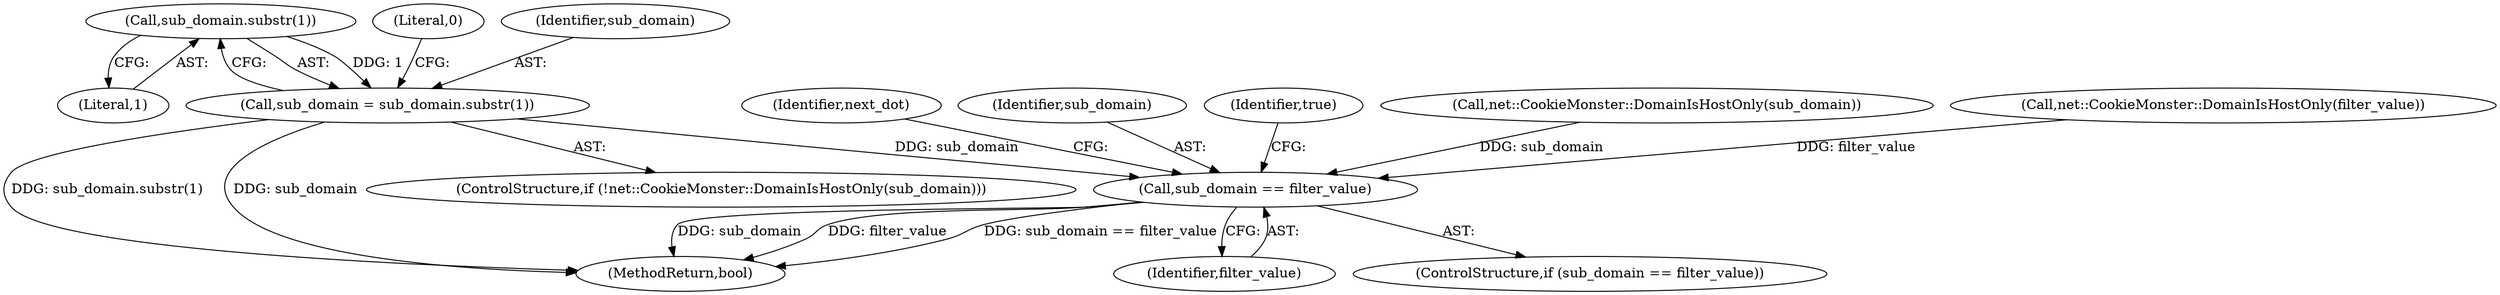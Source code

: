 digraph "0_Chrome_b7e899141194fa27d55a990e38ae8bdcc5183a90_9@API" {
"1000133" [label="(Call,sub_domain.substr(1))"];
"1000131" [label="(Call,sub_domain = sub_domain.substr(1))"];
"1000144" [label="(Call,sub_domain == filter_value)"];
"1000160" [label="(MethodReturn,bool)"];
"1000134" [label="(Literal,1)"];
"1000151" [label="(Identifier,next_dot)"];
"1000131" [label="(Call,sub_domain = sub_domain.substr(1))"];
"1000145" [label="(Identifier,sub_domain)"];
"1000148" [label="(Identifier,true)"];
"1000133" [label="(Call,sub_domain.substr(1))"];
"1000129" [label="(Call,net::CookieMonster::DomainIsHostOnly(sub_domain))"];
"1000121" [label="(Call,net::CookieMonster::DomainIsHostOnly(filter_value))"];
"1000146" [label="(Identifier,filter_value)"];
"1000144" [label="(Call,sub_domain == filter_value)"];
"1000137" [label="(Literal,0)"];
"1000143" [label="(ControlStructure,if (sub_domain == filter_value))"];
"1000127" [label="(ControlStructure,if (!net::CookieMonster::DomainIsHostOnly(sub_domain)))"];
"1000132" [label="(Identifier,sub_domain)"];
"1000133" -> "1000131"  [label="AST: "];
"1000133" -> "1000134"  [label="CFG: "];
"1000134" -> "1000133"  [label="AST: "];
"1000131" -> "1000133"  [label="CFG: "];
"1000133" -> "1000131"  [label="DDG: 1"];
"1000131" -> "1000127"  [label="AST: "];
"1000132" -> "1000131"  [label="AST: "];
"1000137" -> "1000131"  [label="CFG: "];
"1000131" -> "1000160"  [label="DDG: sub_domain.substr(1)"];
"1000131" -> "1000160"  [label="DDG: sub_domain"];
"1000131" -> "1000144"  [label="DDG: sub_domain"];
"1000144" -> "1000143"  [label="AST: "];
"1000144" -> "1000146"  [label="CFG: "];
"1000145" -> "1000144"  [label="AST: "];
"1000146" -> "1000144"  [label="AST: "];
"1000148" -> "1000144"  [label="CFG: "];
"1000151" -> "1000144"  [label="CFG: "];
"1000144" -> "1000160"  [label="DDG: filter_value"];
"1000144" -> "1000160"  [label="DDG: sub_domain == filter_value"];
"1000144" -> "1000160"  [label="DDG: sub_domain"];
"1000129" -> "1000144"  [label="DDG: sub_domain"];
"1000121" -> "1000144"  [label="DDG: filter_value"];
}
